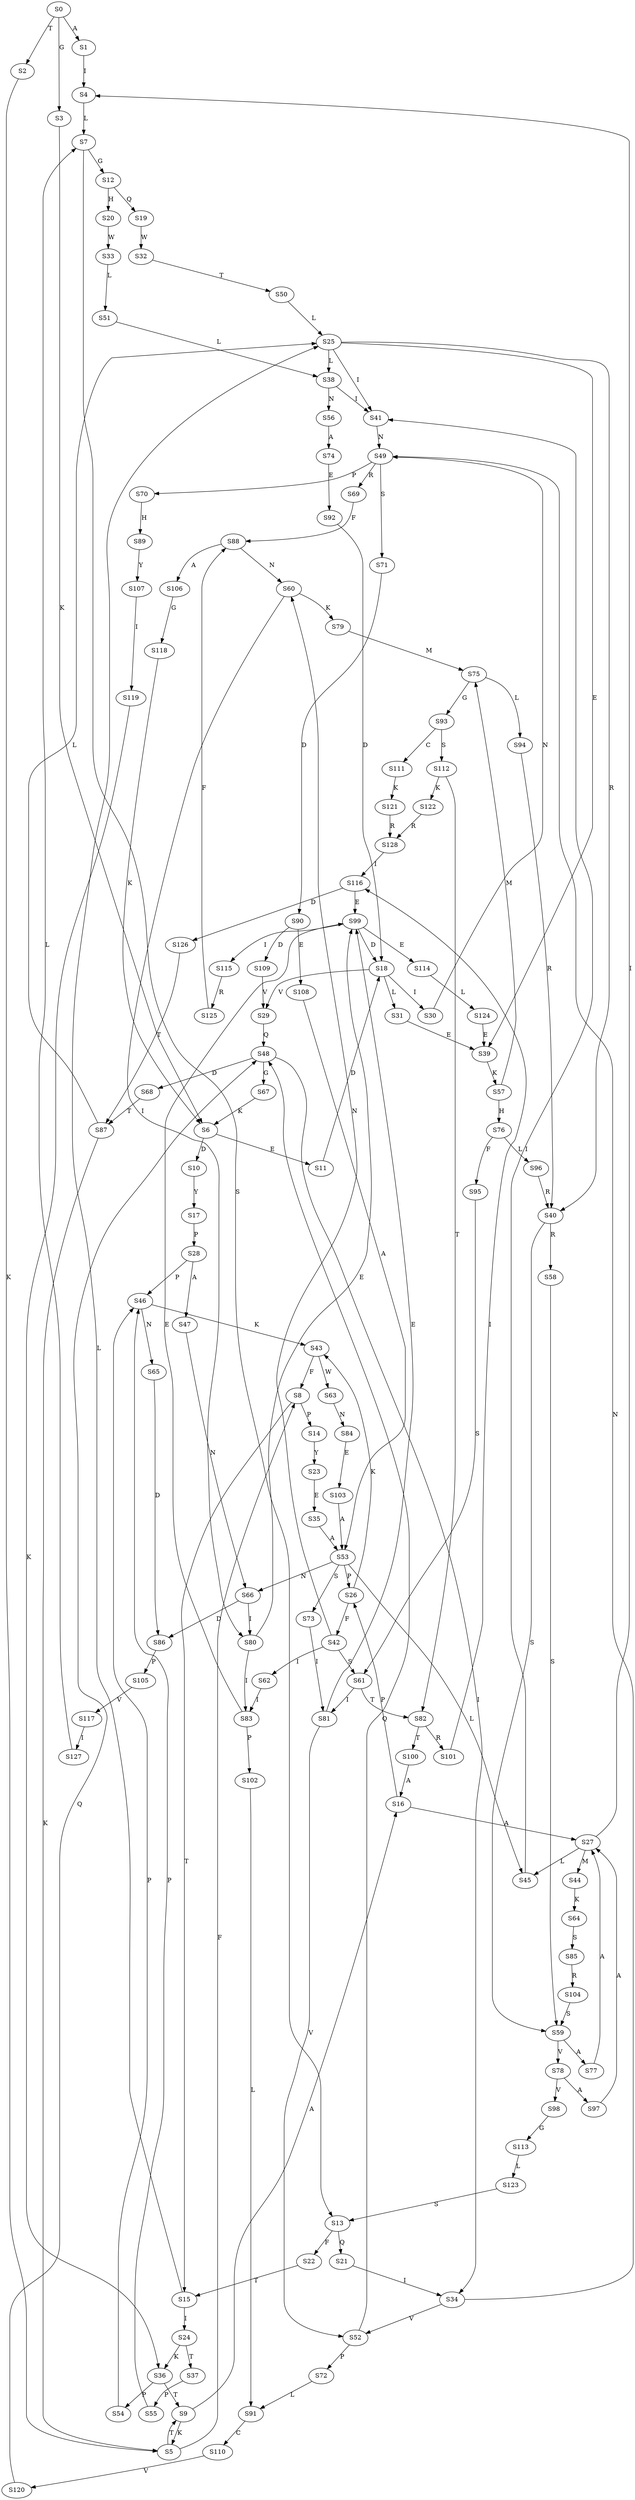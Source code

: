 strict digraph  {
	S0 -> S1 [ label = A ];
	S0 -> S2 [ label = T ];
	S0 -> S3 [ label = G ];
	S1 -> S4 [ label = I ];
	S2 -> S5 [ label = K ];
	S3 -> S6 [ label = K ];
	S4 -> S7 [ label = L ];
	S5 -> S8 [ label = F ];
	S5 -> S9 [ label = T ];
	S6 -> S10 [ label = D ];
	S6 -> S11 [ label = E ];
	S7 -> S12 [ label = G ];
	S7 -> S13 [ label = S ];
	S8 -> S14 [ label = P ];
	S8 -> S15 [ label = T ];
	S9 -> S5 [ label = K ];
	S9 -> S16 [ label = A ];
	S10 -> S17 [ label = Y ];
	S11 -> S18 [ label = D ];
	S12 -> S19 [ label = Q ];
	S12 -> S20 [ label = H ];
	S13 -> S21 [ label = Q ];
	S13 -> S22 [ label = F ];
	S14 -> S23 [ label = Y ];
	S15 -> S24 [ label = I ];
	S15 -> S25 [ label = L ];
	S16 -> S26 [ label = P ];
	S16 -> S27 [ label = A ];
	S17 -> S28 [ label = P ];
	S18 -> S29 [ label = V ];
	S18 -> S30 [ label = I ];
	S18 -> S31 [ label = L ];
	S19 -> S32 [ label = W ];
	S20 -> S33 [ label = W ];
	S21 -> S34 [ label = I ];
	S22 -> S15 [ label = T ];
	S23 -> S35 [ label = E ];
	S24 -> S36 [ label = K ];
	S24 -> S37 [ label = T ];
	S25 -> S38 [ label = L ];
	S25 -> S39 [ label = E ];
	S25 -> S40 [ label = R ];
	S25 -> S41 [ label = I ];
	S26 -> S42 [ label = F ];
	S26 -> S43 [ label = K ];
	S27 -> S44 [ label = M ];
	S27 -> S45 [ label = L ];
	S27 -> S4 [ label = I ];
	S28 -> S46 [ label = P ];
	S28 -> S47 [ label = A ];
	S29 -> S48 [ label = Q ];
	S30 -> S49 [ label = N ];
	S31 -> S39 [ label = E ];
	S32 -> S50 [ label = T ];
	S33 -> S51 [ label = L ];
	S34 -> S49 [ label = N ];
	S34 -> S52 [ label = V ];
	S35 -> S53 [ label = A ];
	S36 -> S54 [ label = P ];
	S36 -> S9 [ label = T ];
	S37 -> S55 [ label = P ];
	S38 -> S56 [ label = N ];
	S38 -> S41 [ label = I ];
	S39 -> S57 [ label = K ];
	S40 -> S58 [ label = R ];
	S40 -> S59 [ label = S ];
	S41 -> S49 [ label = N ];
	S42 -> S60 [ label = N ];
	S42 -> S61 [ label = S ];
	S42 -> S62 [ label = I ];
	S43 -> S8 [ label = F ];
	S43 -> S63 [ label = W ];
	S44 -> S64 [ label = K ];
	S45 -> S41 [ label = I ];
	S46 -> S65 [ label = N ];
	S46 -> S43 [ label = K ];
	S47 -> S66 [ label = N ];
	S48 -> S34 [ label = I ];
	S48 -> S67 [ label = G ];
	S48 -> S68 [ label = D ];
	S49 -> S69 [ label = R ];
	S49 -> S70 [ label = P ];
	S49 -> S71 [ label = S ];
	S50 -> S25 [ label = L ];
	S51 -> S38 [ label = L ];
	S52 -> S72 [ label = P ];
	S52 -> S48 [ label = Q ];
	S53 -> S26 [ label = P ];
	S53 -> S73 [ label = S ];
	S53 -> S45 [ label = L ];
	S53 -> S66 [ label = N ];
	S54 -> S46 [ label = P ];
	S55 -> S46 [ label = P ];
	S56 -> S74 [ label = A ];
	S57 -> S75 [ label = M ];
	S57 -> S76 [ label = H ];
	S58 -> S59 [ label = S ];
	S59 -> S77 [ label = A ];
	S59 -> S78 [ label = V ];
	S60 -> S79 [ label = K ];
	S60 -> S80 [ label = I ];
	S61 -> S81 [ label = I ];
	S61 -> S82 [ label = T ];
	S62 -> S83 [ label = I ];
	S63 -> S84 [ label = N ];
	S64 -> S85 [ label = S ];
	S65 -> S86 [ label = D ];
	S66 -> S86 [ label = D ];
	S66 -> S80 [ label = I ];
	S67 -> S6 [ label = K ];
	S68 -> S87 [ label = T ];
	S69 -> S88 [ label = F ];
	S70 -> S89 [ label = H ];
	S71 -> S90 [ label = D ];
	S72 -> S91 [ label = L ];
	S73 -> S81 [ label = I ];
	S74 -> S92 [ label = E ];
	S75 -> S93 [ label = G ];
	S75 -> S94 [ label = L ];
	S76 -> S95 [ label = F ];
	S76 -> S96 [ label = L ];
	S77 -> S27 [ label = A ];
	S78 -> S97 [ label = A ];
	S78 -> S98 [ label = V ];
	S79 -> S75 [ label = M ];
	S80 -> S99 [ label = E ];
	S80 -> S83 [ label = I ];
	S81 -> S52 [ label = V ];
	S81 -> S99 [ label = E ];
	S82 -> S100 [ label = T ];
	S82 -> S101 [ label = R ];
	S83 -> S102 [ label = P ];
	S83 -> S99 [ label = E ];
	S84 -> S103 [ label = E ];
	S85 -> S104 [ label = R ];
	S86 -> S105 [ label = P ];
	S87 -> S5 [ label = K ];
	S87 -> S25 [ label = L ];
	S88 -> S60 [ label = N ];
	S88 -> S106 [ label = A ];
	S89 -> S107 [ label = Y ];
	S90 -> S108 [ label = E ];
	S90 -> S109 [ label = D ];
	S91 -> S110 [ label = C ];
	S92 -> S18 [ label = D ];
	S93 -> S111 [ label = C ];
	S93 -> S112 [ label = S ];
	S94 -> S40 [ label = R ];
	S95 -> S61 [ label = S ];
	S96 -> S40 [ label = R ];
	S97 -> S27 [ label = A ];
	S98 -> S113 [ label = G ];
	S99 -> S114 [ label = E ];
	S99 -> S115 [ label = I ];
	S99 -> S18 [ label = D ];
	S100 -> S16 [ label = A ];
	S101 -> S116 [ label = I ];
	S102 -> S91 [ label = L ];
	S103 -> S53 [ label = A ];
	S104 -> S59 [ label = S ];
	S105 -> S117 [ label = V ];
	S106 -> S118 [ label = G ];
	S107 -> S119 [ label = I ];
	S108 -> S53 [ label = A ];
	S109 -> S29 [ label = V ];
	S110 -> S120 [ label = V ];
	S111 -> S121 [ label = K ];
	S112 -> S82 [ label = T ];
	S112 -> S122 [ label = K ];
	S113 -> S123 [ label = L ];
	S114 -> S124 [ label = L ];
	S115 -> S125 [ label = R ];
	S116 -> S99 [ label = E ];
	S116 -> S126 [ label = D ];
	S117 -> S127 [ label = I ];
	S118 -> S6 [ label = K ];
	S119 -> S36 [ label = K ];
	S120 -> S48 [ label = Q ];
	S121 -> S128 [ label = R ];
	S122 -> S128 [ label = R ];
	S123 -> S13 [ label = S ];
	S124 -> S39 [ label = E ];
	S125 -> S88 [ label = F ];
	S126 -> S87 [ label = T ];
	S127 -> S7 [ label = L ];
	S128 -> S116 [ label = I ];
}
